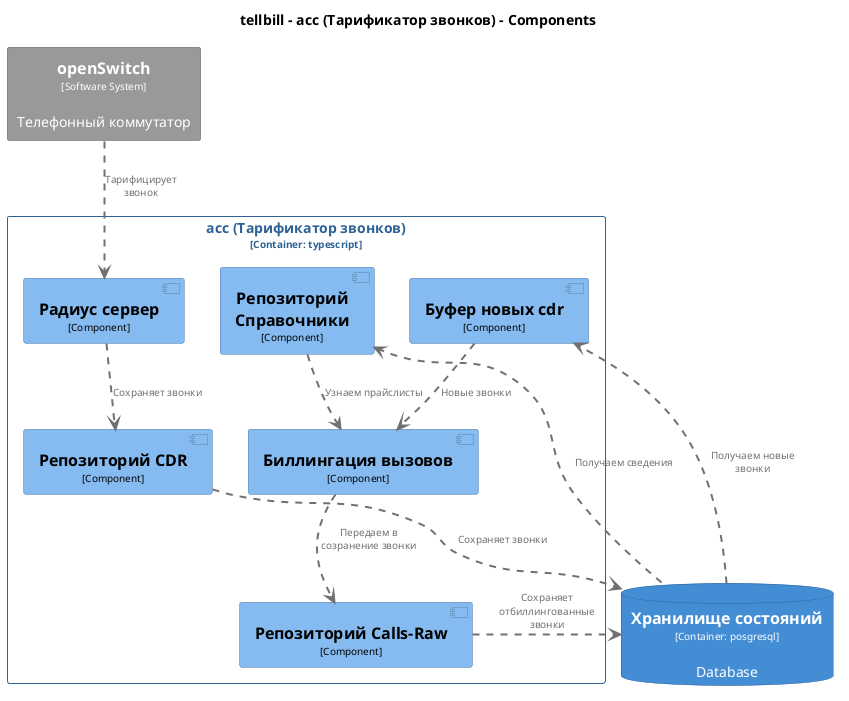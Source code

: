 @startuml
set separator none
title tellbill - acc (Тарификатор звонков) - Components

top to bottom direction

skinparam {
  arrowFontSize 10
  defaultTextAlignment center
  wrapWidth 200
  maxMessageSize 100
}

hide stereotype

skinparam rectangle<<openSwitch>> {
  BackgroundColor #999999
  FontColor #ffffff
  BorderColor #6b6b6b
  shadowing false
}
skinparam component<<tellbill.accТарификаторзвонков.Биллингациявызовов>> {
  BackgroundColor #85bbf0
  FontColor #000000
  BorderColor #5d82a8
  shadowing false
}
skinparam component<<tellbill.accТарификаторзвонков.Буферновыхcdr>> {
  BackgroundColor #85bbf0
  FontColor #000000
  BorderColor #5d82a8
  shadowing false
}
skinparam component<<tellbill.accТарификаторзвонков.Радиуссервер>> {
  BackgroundColor #85bbf0
  FontColor #000000
  BorderColor #5d82a8
  shadowing false
}
skinparam component<<tellbill.accТарификаторзвонков.РепозиторийCDR>> {
  BackgroundColor #85bbf0
  FontColor #000000
  BorderColor #5d82a8
  shadowing false
}
skinparam component<<tellbill.accТарификаторзвонков.РепозиторийCallsRaw>> {
  BackgroundColor #85bbf0
  FontColor #000000
  BorderColor #5d82a8
  shadowing false
}
skinparam component<<tellbill.accТарификаторзвонков.РепозиторийСправочники>> {
  BackgroundColor #85bbf0
  FontColor #000000
  BorderColor #5d82a8
  shadowing false
}
skinparam database<<tellbill.Хранилищесостояний>> {
  BackgroundColor #438dd5
  FontColor #ffffff
  BorderColor #2e6295
  shadowing false
}
skinparam rectangle<<tellbill.accТарификаторзвонков>> {
  BorderColor #2e6295
  FontColor #2e6295
  shadowing false
}

rectangle "==openSwitch\n<size:10>[Software System]</size>\n\nТелефонный коммутатор" <<openSwitch>> as openSwitch
database "==Хранилище состояний\n<size:10>[Container: posgresql]</size>\n\nDatabase" <<tellbill.Хранилищесостояний>> as tellbill.Хранилищесостояний

rectangle "acc (Тарификатор звонков)\n<size:10>[Container: typescript]</size>" <<tellbill.accТарификаторзвонков>> {
  component "==Радиус сервер\n<size:10>[Component]</size>" <<tellbill.accТарификаторзвонков.Радиуссервер>> as tellbill.accТарификаторзвонков.Радиуссервер
  component "==Репозиторий CDR\n<size:10>[Component]</size>" <<tellbill.accТарификаторзвонков.РепозиторийCDR>> as tellbill.accТарификаторзвонков.РепозиторийCDR
  component "==Репозиторий Справочники\n<size:10>[Component]</size>" <<tellbill.accТарификаторзвонков.РепозиторийСправочники>> as tellbill.accТарификаторзвонков.РепозиторийСправочники
  component "==Буфер новых cdr\n<size:10>[Component]</size>" <<tellbill.accТарификаторзвонков.Буферновыхcdr>> as tellbill.accТарификаторзвонков.Буферновыхcdr
  component "==Биллингация вызовов\n<size:10>[Component]</size>" <<tellbill.accТарификаторзвонков.Биллингациявызовов>> as tellbill.accТарификаторзвонков.Биллингациявызовов
  component "==Репозиторий Calls-Raw\n<size:10>[Component]</size>" <<tellbill.accТарификаторзвонков.РепозиторийCallsRaw>> as tellbill.accТарификаторзвонков.РепозиторийCallsRaw
}

tellbill.accТарификаторзвонков.РепозиторийCDR .[#707070,thickness=2].> tellbill.Хранилищесостояний : "<color:#707070>Сохраняет звонки"
tellbill.Хранилищесостояний .[#707070,thickness=2].> tellbill.accТарификаторзвонков.Буферновыхcdr : "<color:#707070>Получаем новые звонки"
tellbill.Хранилищесостояний .[#707070,thickness=2].> tellbill.accТарификаторзвонков.РепозиторийСправочники : "<color:#707070>Получаем сведения"
tellbill.accТарификаторзвонков.РепозиторийCallsRaw .[#707070,thickness=2].> tellbill.Хранилищесостояний : "<color:#707070>Сохраняет отбиллингованные звонки"
openSwitch .[#707070,thickness=2].> tellbill.accТарификаторзвонков.Радиуссервер : "<color:#707070>Тарифицирует звонок"
tellbill.accТарификаторзвонков.Радиуссервер .[#707070,thickness=2].> tellbill.accТарификаторзвонков.РепозиторийCDR : "<color:#707070>Сохраняет звонки"
tellbill.accТарификаторзвонков.Биллингациявызовов .[#707070,thickness=2].> tellbill.accТарификаторзвонков.РепозиторийCallsRaw : "<color:#707070>Передаем в созранение звонки"
tellbill.accТарификаторзвонков.Буферновыхcdr .[#707070,thickness=2].> tellbill.accТарификаторзвонков.Биллингациявызовов : "<color:#707070>Новые звонки"
tellbill.accТарификаторзвонков.РепозиторийСправочники .[#707070,thickness=2].> tellbill.accТарификаторзвонков.Биллингациявызовов : "<color:#707070>Узнаем прайслисты"
@enduml